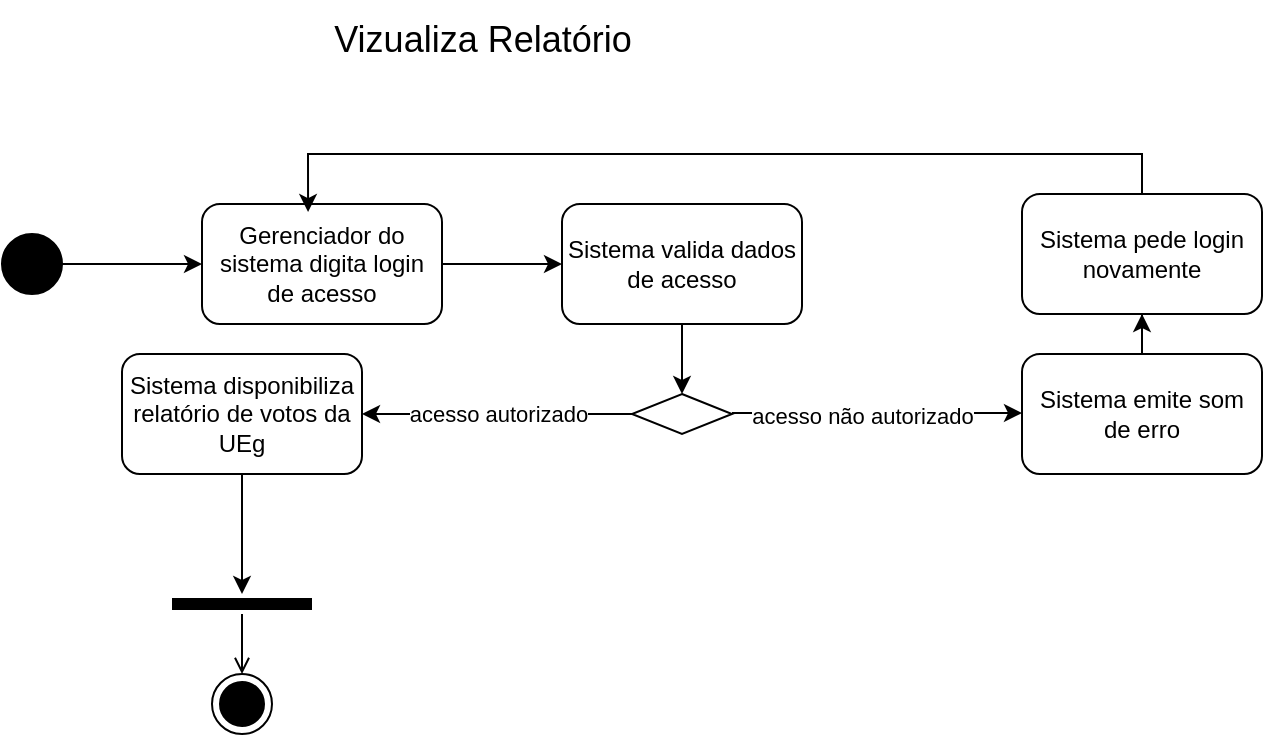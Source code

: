 <mxfile version="28.2.5">
  <diagram name="Página-1" id="osT2DjRAX68NfYbWFxvN">
    <mxGraphModel dx="1426" dy="777" grid="1" gridSize="10" guides="1" tooltips="1" connect="1" arrows="1" fold="1" page="1" pageScale="1" pageWidth="827" pageHeight="1169" math="0" shadow="0">
      <root>
        <mxCell id="0" />
        <mxCell id="1" parent="0" />
        <mxCell id="YuD-1PIx2nYaWay4rovV-1" value="&lt;font style=&quot;font-size: 18px;&quot;&gt;Vizualiza Relatório&lt;/font&gt;" style="text;html=1;align=center;verticalAlign=middle;resizable=0;points=[];autosize=1;strokeColor=none;fillColor=none;" vertex="1" parent="1">
          <mxGeometry x="305" y="23" width="170" height="40" as="geometry" />
        </mxCell>
        <mxCell id="YuD-1PIx2nYaWay4rovV-3" style="edgeStyle=orthogonalEdgeStyle;rounded=0;orthogonalLoop=1;jettySize=auto;html=1;" edge="1" parent="1" source="YuD-1PIx2nYaWay4rovV-2">
          <mxGeometry relative="1" as="geometry">
            <mxPoint x="250" y="155" as="targetPoint" />
          </mxGeometry>
        </mxCell>
        <mxCell id="YuD-1PIx2nYaWay4rovV-2" value="" style="ellipse;fillColor=strokeColor;html=1;" vertex="1" parent="1">
          <mxGeometry x="150" y="140" width="30" height="30" as="geometry" />
        </mxCell>
        <mxCell id="YuD-1PIx2nYaWay4rovV-5" style="edgeStyle=orthogonalEdgeStyle;rounded=0;orthogonalLoop=1;jettySize=auto;html=1;" edge="1" parent="1" source="YuD-1PIx2nYaWay4rovV-4">
          <mxGeometry relative="1" as="geometry">
            <mxPoint x="430" y="155" as="targetPoint" />
          </mxGeometry>
        </mxCell>
        <mxCell id="YuD-1PIx2nYaWay4rovV-4" value="Gerenciador do sistema digita login de acesso" style="rounded=1;whiteSpace=wrap;html=1;" vertex="1" parent="1">
          <mxGeometry x="250" y="125" width="120" height="60" as="geometry" />
        </mxCell>
        <mxCell id="YuD-1PIx2nYaWay4rovV-7" style="edgeStyle=orthogonalEdgeStyle;rounded=0;orthogonalLoop=1;jettySize=auto;html=1;" edge="1" parent="1" source="YuD-1PIx2nYaWay4rovV-6" target="YuD-1PIx2nYaWay4rovV-8">
          <mxGeometry relative="1" as="geometry">
            <mxPoint x="490" y="240" as="targetPoint" />
          </mxGeometry>
        </mxCell>
        <mxCell id="YuD-1PIx2nYaWay4rovV-6" value="Sistema valida dados de acesso" style="rounded=1;whiteSpace=wrap;html=1;" vertex="1" parent="1">
          <mxGeometry x="430" y="125" width="120" height="60" as="geometry" />
        </mxCell>
        <mxCell id="YuD-1PIx2nYaWay4rovV-9" value="acesso autorizado" style="edgeStyle=orthogonalEdgeStyle;rounded=0;orthogonalLoop=1;jettySize=auto;html=1;" edge="1" parent="1" source="YuD-1PIx2nYaWay4rovV-8">
          <mxGeometry relative="1" as="geometry">
            <mxPoint x="330" y="230" as="targetPoint" />
          </mxGeometry>
        </mxCell>
        <mxCell id="YuD-1PIx2nYaWay4rovV-15" style="edgeStyle=orthogonalEdgeStyle;rounded=0;orthogonalLoop=1;jettySize=auto;html=1;" edge="1" parent="1">
          <mxGeometry relative="1" as="geometry">
            <mxPoint x="660" y="229.5" as="targetPoint" />
            <mxPoint x="515" y="229.5" as="sourcePoint" />
          </mxGeometry>
        </mxCell>
        <mxCell id="YuD-1PIx2nYaWay4rovV-16" value="acesso não autorizado" style="edgeLabel;html=1;align=center;verticalAlign=middle;resizable=0;points=[];" vertex="1" connectable="0" parent="YuD-1PIx2nYaWay4rovV-15">
          <mxGeometry x="-0.354" y="1" relative="1" as="geometry">
            <mxPoint x="18" y="2" as="offset" />
          </mxGeometry>
        </mxCell>
        <mxCell id="YuD-1PIx2nYaWay4rovV-8" value="" style="rhombus;whiteSpace=wrap;html=1;" vertex="1" parent="1">
          <mxGeometry x="465" y="220" width="50" height="20" as="geometry" />
        </mxCell>
        <mxCell id="YuD-1PIx2nYaWay4rovV-11" style="edgeStyle=orthogonalEdgeStyle;rounded=0;orthogonalLoop=1;jettySize=auto;html=1;" edge="1" parent="1" source="YuD-1PIx2nYaWay4rovV-10" target="YuD-1PIx2nYaWay4rovV-12">
          <mxGeometry relative="1" as="geometry">
            <mxPoint x="270" y="320" as="targetPoint" />
          </mxGeometry>
        </mxCell>
        <mxCell id="YuD-1PIx2nYaWay4rovV-10" value="Sistema disponibiliza relatório de votos da UEg" style="rounded=1;whiteSpace=wrap;html=1;" vertex="1" parent="1">
          <mxGeometry x="210" y="200" width="120" height="60" as="geometry" />
        </mxCell>
        <mxCell id="YuD-1PIx2nYaWay4rovV-13" style="edgeStyle=orthogonalEdgeStyle;rounded=0;orthogonalLoop=1;jettySize=auto;html=1;endArrow=open;endFill=0;" edge="1" parent="1" source="YuD-1PIx2nYaWay4rovV-12" target="YuD-1PIx2nYaWay4rovV-14">
          <mxGeometry relative="1" as="geometry">
            <mxPoint x="270" y="360" as="targetPoint" />
          </mxGeometry>
        </mxCell>
        <mxCell id="YuD-1PIx2nYaWay4rovV-12" value="" style="shape=line;html=1;strokeWidth=6;strokeColor=#000000;" vertex="1" parent="1">
          <mxGeometry x="235" y="320" width="70" height="10" as="geometry" />
        </mxCell>
        <mxCell id="YuD-1PIx2nYaWay4rovV-14" value="" style="ellipse;html=1;shape=endState;fillColor=strokeColor;" vertex="1" parent="1">
          <mxGeometry x="255" y="360" width="30" height="30" as="geometry" />
        </mxCell>
        <mxCell id="YuD-1PIx2nYaWay4rovV-19" style="edgeStyle=orthogonalEdgeStyle;rounded=0;orthogonalLoop=1;jettySize=auto;html=1;exitX=0.5;exitY=0;exitDx=0;exitDy=0;" edge="1" parent="1" source="YuD-1PIx2nYaWay4rovV-18" target="YuD-1PIx2nYaWay4rovV-20">
          <mxGeometry relative="1" as="geometry">
            <mxPoint x="720" y="160" as="targetPoint" />
          </mxGeometry>
        </mxCell>
        <mxCell id="YuD-1PIx2nYaWay4rovV-18" value="Sistema emite som de erro" style="rounded=1;whiteSpace=wrap;html=1;" vertex="1" parent="1">
          <mxGeometry x="660" y="200" width="120" height="60" as="geometry" />
        </mxCell>
        <mxCell id="YuD-1PIx2nYaWay4rovV-20" value="Sistema pede login novamente" style="rounded=1;whiteSpace=wrap;html=1;" vertex="1" parent="1">
          <mxGeometry x="660" y="120" width="120" height="60" as="geometry" />
        </mxCell>
        <mxCell id="YuD-1PIx2nYaWay4rovV-21" style="edgeStyle=orthogonalEdgeStyle;rounded=0;orthogonalLoop=1;jettySize=auto;html=1;exitX=0.5;exitY=0;exitDx=0;exitDy=0;entryX=0.442;entryY=0.067;entryDx=0;entryDy=0;entryPerimeter=0;" edge="1" parent="1" source="YuD-1PIx2nYaWay4rovV-20" target="YuD-1PIx2nYaWay4rovV-4">
          <mxGeometry relative="1" as="geometry">
            <Array as="points">
              <mxPoint x="720" y="100" />
              <mxPoint x="303" y="100" />
            </Array>
          </mxGeometry>
        </mxCell>
      </root>
    </mxGraphModel>
  </diagram>
</mxfile>
